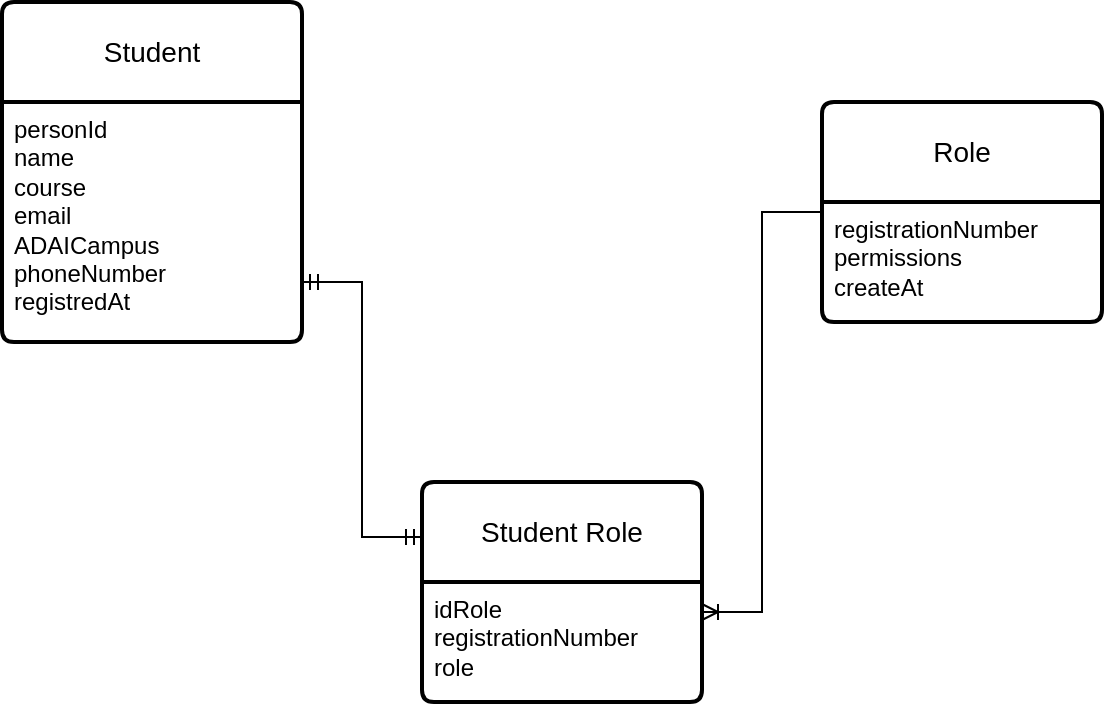 <mxfile version="28.2.5">
  <diagram name="Page-1" id="t2b-YrwXPDgiSbskeEa_">
    <mxGraphModel dx="1008" dy="626" grid="1" gridSize="10" guides="1" tooltips="1" connect="1" arrows="1" fold="1" page="1" pageScale="1" pageWidth="850" pageHeight="1100" math="0" shadow="0">
      <root>
        <mxCell id="0" />
        <mxCell id="1" parent="0" />
        <mxCell id="_WJqOHSzIIdlgpdCQdlz-1" value="Student" style="swimlane;childLayout=stackLayout;horizontal=1;startSize=50;horizontalStack=0;rounded=1;fontSize=14;fontStyle=0;strokeWidth=2;resizeParent=0;resizeLast=1;shadow=0;dashed=0;align=center;arcSize=4;whiteSpace=wrap;html=1;" vertex="1" parent="1">
          <mxGeometry x="260" y="290" width="150" height="170" as="geometry" />
        </mxCell>
        <mxCell id="_WJqOHSzIIdlgpdCQdlz-2" value="personId&lt;div&gt;name&lt;/div&gt;&lt;div&gt;course&lt;/div&gt;&lt;div&gt;email&lt;/div&gt;&lt;div&gt;ADAICampus&lt;/div&gt;&lt;div&gt;phoneNumber&lt;/div&gt;&lt;div&gt;registredAt&lt;/div&gt;" style="align=left;strokeColor=none;fillColor=none;spacingLeft=4;spacingRight=4;fontSize=12;verticalAlign=top;resizable=0;rotatable=0;part=1;html=1;whiteSpace=wrap;" vertex="1" parent="_WJqOHSzIIdlgpdCQdlz-1">
          <mxGeometry y="50" width="150" height="120" as="geometry" />
        </mxCell>
        <mxCell id="_WJqOHSzIIdlgpdCQdlz-4" value="Role" style="swimlane;childLayout=stackLayout;horizontal=1;startSize=50;horizontalStack=0;rounded=1;fontSize=14;fontStyle=0;strokeWidth=2;resizeParent=0;resizeLast=1;shadow=0;dashed=0;align=center;arcSize=4;whiteSpace=wrap;html=1;" vertex="1" parent="1">
          <mxGeometry x="670" y="340" width="140" height="110" as="geometry" />
        </mxCell>
        <mxCell id="_WJqOHSzIIdlgpdCQdlz-5" value="registrationNumber&lt;div&gt;permissions&lt;/div&gt;&lt;div&gt;createAt&lt;/div&gt;" style="align=left;strokeColor=none;fillColor=none;spacingLeft=4;spacingRight=4;fontSize=12;verticalAlign=top;resizable=0;rotatable=0;part=1;html=1;whiteSpace=wrap;" vertex="1" parent="_WJqOHSzIIdlgpdCQdlz-4">
          <mxGeometry y="50" width="140" height="60" as="geometry" />
        </mxCell>
        <mxCell id="_WJqOHSzIIdlgpdCQdlz-6" value="" style="edgeStyle=entityRelationEdgeStyle;fontSize=12;html=1;endArrow=ERmandOne;startArrow=ERmandOne;rounded=0;entryX=0;entryY=0.25;entryDx=0;entryDy=0;exitX=1;exitY=0.75;exitDx=0;exitDy=0;" edge="1" parent="1" source="_WJqOHSzIIdlgpdCQdlz-2" target="_WJqOHSzIIdlgpdCQdlz-8">
          <mxGeometry width="100" height="100" relative="1" as="geometry">
            <mxPoint x="380" y="440" as="sourcePoint" />
            <mxPoint x="480" y="340" as="targetPoint" />
          </mxGeometry>
        </mxCell>
        <mxCell id="_WJqOHSzIIdlgpdCQdlz-8" value="Student Role" style="swimlane;childLayout=stackLayout;horizontal=1;startSize=50;horizontalStack=0;rounded=1;fontSize=14;fontStyle=0;strokeWidth=2;resizeParent=0;resizeLast=1;shadow=0;dashed=0;align=center;arcSize=4;whiteSpace=wrap;html=1;" vertex="1" parent="1">
          <mxGeometry x="470" y="530" width="140" height="110" as="geometry" />
        </mxCell>
        <mxCell id="_WJqOHSzIIdlgpdCQdlz-9" value="idRole&lt;div&gt;registrationNumber&lt;/div&gt;&lt;div&gt;role&lt;/div&gt;" style="align=left;strokeColor=none;fillColor=none;spacingLeft=4;spacingRight=4;fontSize=12;verticalAlign=top;resizable=0;rotatable=0;part=1;html=1;whiteSpace=wrap;" vertex="1" parent="_WJqOHSzIIdlgpdCQdlz-8">
          <mxGeometry y="50" width="140" height="60" as="geometry" />
        </mxCell>
        <mxCell id="_WJqOHSzIIdlgpdCQdlz-11" value="" style="edgeStyle=entityRelationEdgeStyle;fontSize=12;html=1;endArrow=ERoneToMany;rounded=0;exitX=0;exitY=0.5;exitDx=0;exitDy=0;entryX=1;entryY=0.25;entryDx=0;entryDy=0;" edge="1" parent="1" source="_WJqOHSzIIdlgpdCQdlz-4" target="_WJqOHSzIIdlgpdCQdlz-9">
          <mxGeometry width="100" height="100" relative="1" as="geometry">
            <mxPoint x="430" y="560" as="sourcePoint" />
            <mxPoint x="670" y="390" as="targetPoint" />
          </mxGeometry>
        </mxCell>
      </root>
    </mxGraphModel>
  </diagram>
</mxfile>

